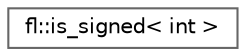 digraph "Graphical Class Hierarchy"
{
 // INTERACTIVE_SVG=YES
 // LATEX_PDF_SIZE
  bgcolor="transparent";
  edge [fontname=Helvetica,fontsize=10,labelfontname=Helvetica,labelfontsize=10];
  node [fontname=Helvetica,fontsize=10,shape=box,height=0.2,width=0.4];
  rankdir="LR";
  Node0 [id="Node000000",label="fl::is_signed\< int \>",height=0.2,width=0.4,color="grey40", fillcolor="white", style="filled",URL="$d1/dd5/structfl_1_1is__signed_3_01int_01_4.html",tooltip=" "];
}

